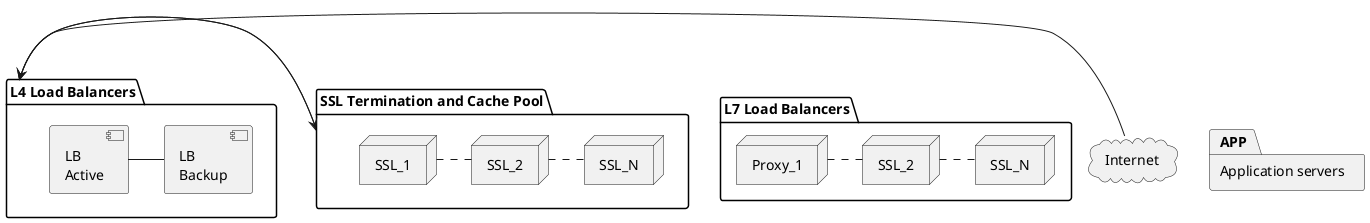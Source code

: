 @startuml

cloud "Internet" as IN {
}

package "L4 Load Balancers" as L4 {
[LB\nActive] - [LB\nBackup]
}

package "SSL Termination and Cache Pool" as SSL {
node "SSL_1" as SSL1
node "SSL_2" as SSL2
node "SSL_N" as SSLN
SSL1 . SSL2
SSL2 . SSLN
}

package "L7 Load Balancers" as L7 {
node "Proxy_1" as PX1
node "SSL_2" as PX2
node "SSL_N" as PXN
PX1 . PX2
PX2 . PXN
}

package "Application servers" as APP {
}

IN -> L4
L4 -> SSL
SSL -> L4

@enduml